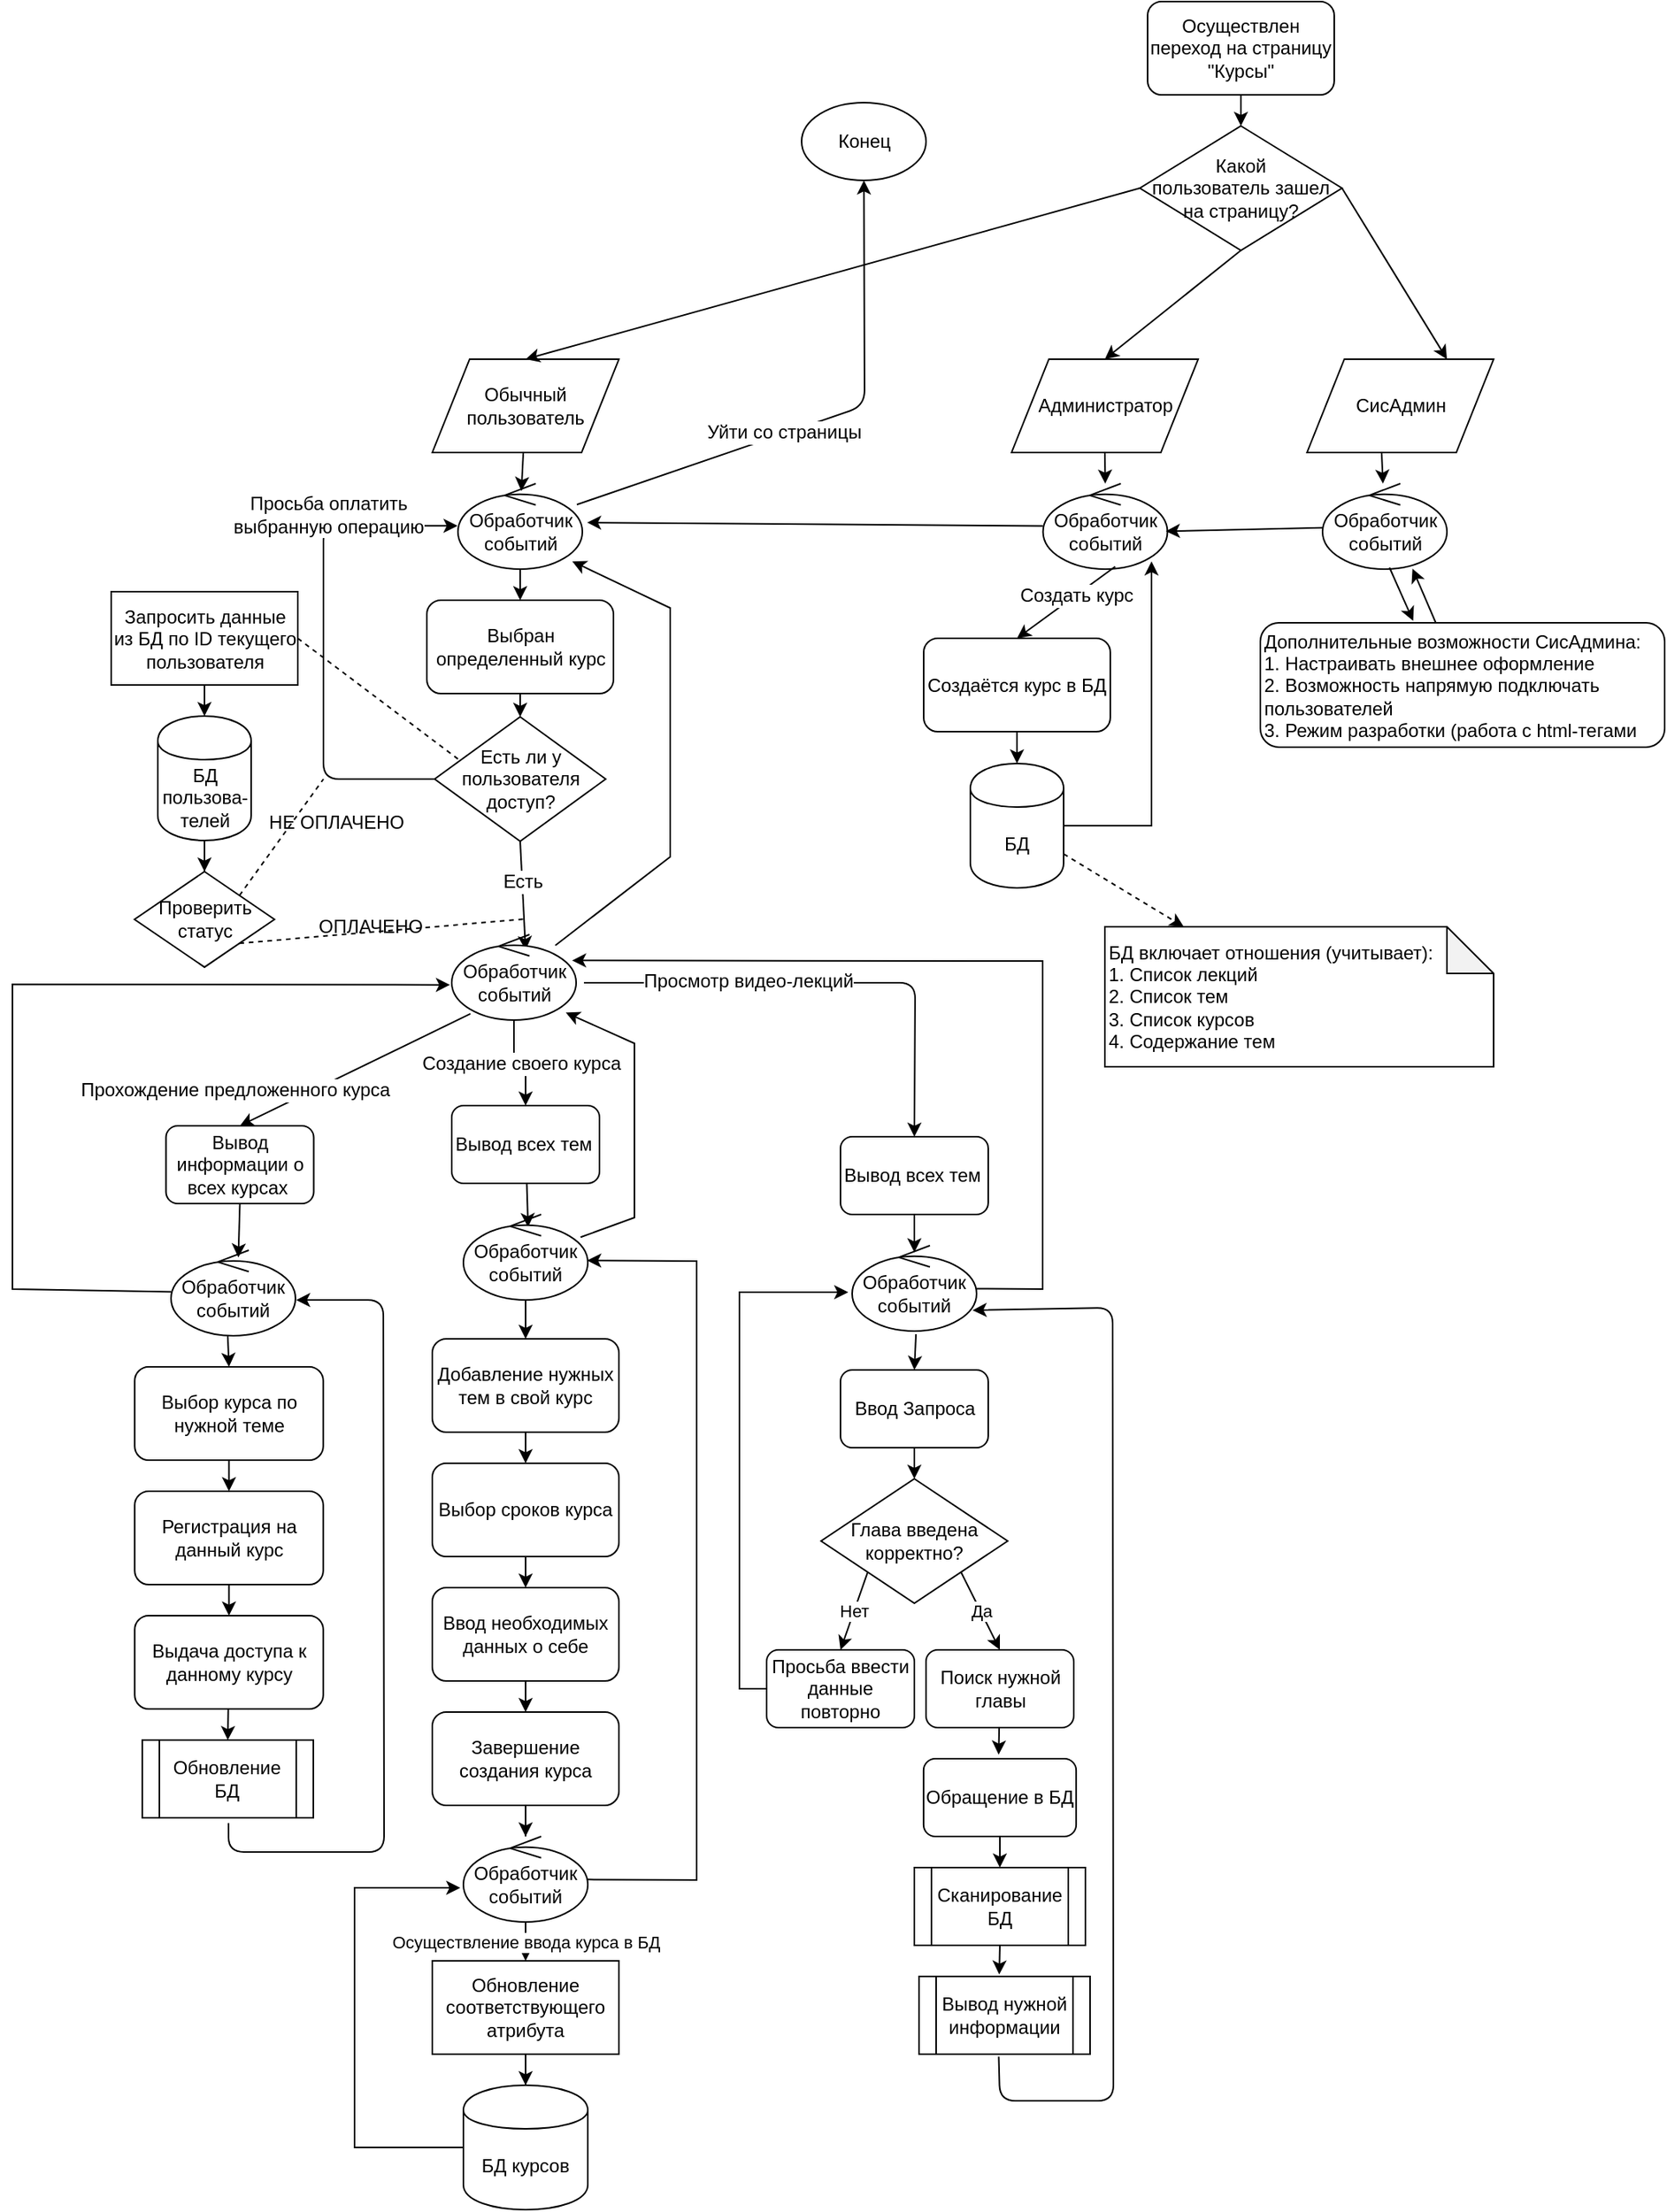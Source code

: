 <mxfile version="12.3.2" type="device" pages="1"><diagram name="Page-1" id="74e2e168-ea6b-b213-b513-2b3c1d86103e"><mxGraphModel dx="1516" dy="734" grid="1" gridSize="10" guides="1" tooltips="1" connect="1" arrows="1" fold="1" page="1" pageScale="1" pageWidth="1100" pageHeight="850" background="#ffffff" math="0" shadow="0"><root><mxCell id="0"/><mxCell id="1" parent="0"/><mxCell id="BBoSdEVmbl_96qche-Tp-1" value="Осуществлен переход на страницу &quot;Курсы&quot;" style="rounded=1;whiteSpace=wrap;html=1;" parent="1" vertex="1"><mxGeometry x="747" y="10" width="120" height="60" as="geometry"/></mxCell><mxCell id="BBoSdEVmbl_96qche-Tp-3" value="" style="endArrow=classic;html=1;exitX=0.5;exitY=1;exitDx=0;exitDy=0;" parent="1" source="BBoSdEVmbl_96qche-Tp-2" edge="1"><mxGeometry width="50" height="50" relative="1" as="geometry"><mxPoint x="737" y="460" as="sourcePoint"/><mxPoint x="807" y="150" as="targetPoint"/></mxGeometry></mxCell><mxCell id="Gq62YrXK3fJp8i46DXqm-8" style="edgeStyle=none;rounded=0;orthogonalLoop=1;jettySize=auto;html=1;entryX=0.51;entryY=0.086;entryDx=0;entryDy=0;entryPerimeter=0;" parent="1" source="BBoSdEVmbl_96qche-Tp-4" target="BBoSdEVmbl_96qche-Tp-11" edge="1"><mxGeometry relative="1" as="geometry"/></mxCell><mxCell id="BBoSdEVmbl_96qche-Tp-4" value="Обычный пользователь" style="shape=parallelogram;perimeter=parallelogramPerimeter;whiteSpace=wrap;html=1;" parent="1" vertex="1"><mxGeometry x="287" y="240" width="120" height="60" as="geometry"/></mxCell><mxCell id="BBoSdEVmbl_96qche-Tp-5" value="Администратор" style="shape=parallelogram;perimeter=parallelogramPerimeter;whiteSpace=wrap;html=1;" parent="1" vertex="1"><mxGeometry x="659.5" y="240" width="120" height="60" as="geometry"/></mxCell><mxCell id="BBoSdEVmbl_96qche-Tp-6" value="СисАдмин" style="shape=parallelogram;perimeter=parallelogramPerimeter;whiteSpace=wrap;html=1;" parent="1" vertex="1"><mxGeometry x="849.5" y="240" width="120" height="60" as="geometry"/></mxCell><mxCell id="BBoSdEVmbl_96qche-Tp-7" value="" style="endArrow=classic;html=1;exitX=0;exitY=0.5;exitDx=0;exitDy=0;entryX=0.5;entryY=0;entryDx=0;entryDy=0;" parent="1" source="BBoSdEVmbl_96qche-Tp-2" target="BBoSdEVmbl_96qche-Tp-4" edge="1"><mxGeometry width="50" height="50" relative="1" as="geometry"><mxPoint x="737" y="460" as="sourcePoint"/><mxPoint x="787" y="410" as="targetPoint"/></mxGeometry></mxCell><mxCell id="BBoSdEVmbl_96qche-Tp-8" value="" style="endArrow=classic;html=1;exitX=0.5;exitY=1;exitDx=0;exitDy=0;entryX=0.5;entryY=0;entryDx=0;entryDy=0;" parent="1" source="BBoSdEVmbl_96qche-Tp-2" target="BBoSdEVmbl_96qche-Tp-5" edge="1"><mxGeometry width="50" height="50" relative="1" as="geometry"><mxPoint x="737" y="460" as="sourcePoint"/><mxPoint x="807" y="299" as="targetPoint"/></mxGeometry></mxCell><mxCell id="BBoSdEVmbl_96qche-Tp-10" value="" style="endArrow=classic;html=1;exitX=1;exitY=0.5;exitDx=0;exitDy=0;entryX=0.75;entryY=0;entryDx=0;entryDy=0;" parent="1" source="BBoSdEVmbl_96qche-Tp-2" target="BBoSdEVmbl_96qche-Tp-6" edge="1"><mxGeometry width="50" height="50" relative="1" as="geometry"><mxPoint x="737" y="460" as="sourcePoint"/><mxPoint x="787" y="410" as="targetPoint"/></mxGeometry></mxCell><mxCell id="Gq62YrXK3fJp8i46DXqm-9" style="edgeStyle=none;rounded=0;orthogonalLoop=1;jettySize=auto;html=1;entryX=0.5;entryY=0;entryDx=0;entryDy=0;" parent="1" source="BBoSdEVmbl_96qche-Tp-11" target="BBoSdEVmbl_96qche-Tp-20" edge="1"><mxGeometry relative="1" as="geometry"/></mxCell><mxCell id="BBoSdEVmbl_96qche-Tp-11" value="Обработчик событий" style="ellipse;shape=umlControl;whiteSpace=wrap;html=1;" parent="1" vertex="1"><mxGeometry x="303.5" y="320" width="80" height="55" as="geometry"/></mxCell><mxCell id="BBoSdEVmbl_96qche-Tp-13" value="Есть ли у пользователя доступ?" style="rhombus;whiteSpace=wrap;html=1;" parent="1" vertex="1"><mxGeometry x="288.5" y="470" width="110" height="80" as="geometry"/></mxCell><mxCell id="BBoSdEVmbl_96qche-Tp-14" value="" style="endArrow=classic;html=1;exitX=0.956;exitY=0.245;exitDx=0;exitDy=0;exitPerimeter=0;" parent="1" source="BBoSdEVmbl_96qche-Tp-11" target="BBoSdEVmbl_96qche-Tp-15" edge="1"><mxGeometry width="50" height="50" relative="1" as="geometry"><mxPoint x="347" y="180" as="sourcePoint"/><mxPoint x="497" y="365" as="targetPoint"/><Array as="points"><mxPoint x="565" y="270"/></Array></mxGeometry></mxCell><mxCell id="BBoSdEVmbl_96qche-Tp-16" value="Уйти со страницы" style="text;html=1;align=center;verticalAlign=middle;resizable=0;points=[];labelBackgroundColor=#ffffff;" parent="BBoSdEVmbl_96qche-Tp-14" vertex="1" connectable="0"><mxGeometry x="-0.222" y="1" relative="1" as="geometry"><mxPoint x="7.58" y="-3.08" as="offset"/></mxGeometry></mxCell><mxCell id="BBoSdEVmbl_96qche-Tp-15" value="Конец" style="ellipse;whiteSpace=wrap;html=1;" parent="1" vertex="1"><mxGeometry x="524.5" y="75" width="80" height="50" as="geometry"/></mxCell><mxCell id="BBoSdEVmbl_96qche-Tp-23" value="" style="rounded=0;orthogonalLoop=1;jettySize=auto;html=1;" parent="1" source="BBoSdEVmbl_96qche-Tp-20" target="BBoSdEVmbl_96qche-Tp-13" edge="1"><mxGeometry relative="1" as="geometry"/></mxCell><mxCell id="BBoSdEVmbl_96qche-Tp-20" value="Выбран определенный курс" style="rounded=1;whiteSpace=wrap;html=1;" parent="1" vertex="1"><mxGeometry x="283.5" y="395" width="120" height="60" as="geometry"/></mxCell><mxCell id="BBoSdEVmbl_96qche-Tp-28" value="" style="endArrow=classic;html=1;exitX=0.5;exitY=1;exitDx=0;exitDy=0;" parent="1" source="BBoSdEVmbl_96qche-Tp-13" edge="1"><mxGeometry width="50" height="50" relative="1" as="geometry"><mxPoint x="707" y="560" as="sourcePoint"/><mxPoint x="347" y="620" as="targetPoint"/></mxGeometry></mxCell><mxCell id="Gq62YrXK3fJp8i46DXqm-10" value="Есть" style="text;html=1;align=center;verticalAlign=middle;resizable=0;points=[];;labelBackgroundColor=#ffffff;" parent="BBoSdEVmbl_96qche-Tp-28" vertex="1" connectable="0"><mxGeometry x="-0.266" relative="1" as="geometry"><mxPoint as="offset"/></mxGeometry></mxCell><mxCell id="BBoSdEVmbl_96qche-Tp-29" value="" style="endArrow=classic;html=1;exitX=0;exitY=0.5;exitDx=0;exitDy=0;entryX=-0.003;entryY=0.494;entryDx=0;entryDy=0;entryPerimeter=0;" parent="1" source="BBoSdEVmbl_96qche-Tp-13" target="BBoSdEVmbl_96qche-Tp-11" edge="1"><mxGeometry width="50" height="50" relative="1" as="geometry"><mxPoint x="707" y="560" as="sourcePoint"/><mxPoint x="637" y="250" as="targetPoint"/><Array as="points"><mxPoint x="217" y="510"/><mxPoint x="217" y="347"/></Array></mxGeometry></mxCell><mxCell id="BBoSdEVmbl_96qche-Tp-31" value="Просьба оплатить &lt;br&gt;выбранную операцию" style="text;html=1;align=center;verticalAlign=middle;resizable=0;points=[];labelBackgroundColor=#ffffff;" parent="BBoSdEVmbl_96qche-Tp-29" vertex="1" connectable="0"><mxGeometry x="0.28" relative="1" as="geometry"><mxPoint x="3" y="-36.5" as="offset"/></mxGeometry></mxCell><mxCell id="BBoSdEVmbl_96qche-Tp-32" value="" style="edgeStyle=none;rounded=0;orthogonalLoop=1;jettySize=auto;html=1;" parent="1" source="BBoSdEVmbl_96qche-Tp-33" target="BBoSdEVmbl_96qche-Tp-35" edge="1"><mxGeometry relative="1" as="geometry"/></mxCell><mxCell id="BBoSdEVmbl_96qche-Tp-33" value="Запросить данные из БД по ID текущего пользователя" style="rounded=0;whiteSpace=wrap;html=1;" parent="1" vertex="1"><mxGeometry x="80.5" y="389.5" width="120" height="60" as="geometry"/></mxCell><mxCell id="BBoSdEVmbl_96qche-Tp-40" value="" style="edgeStyle=orthogonalEdgeStyle;rounded=0;orthogonalLoop=1;jettySize=auto;html=1;" parent="1" source="BBoSdEVmbl_96qche-Tp-35" target="BBoSdEVmbl_96qche-Tp-38" edge="1"><mxGeometry relative="1" as="geometry"/></mxCell><mxCell id="BBoSdEVmbl_96qche-Tp-35" value="БД пользова-телей" style="shape=cylinder;whiteSpace=wrap;html=1;boundedLbl=1;backgroundOutline=1;" parent="1" vertex="1"><mxGeometry x="110.5" y="469.5" width="60" height="80" as="geometry"/></mxCell><mxCell id="BBoSdEVmbl_96qche-Tp-36" value="ОПЛАЧЕНО" style="text;html=1;align=center;verticalAlign=middle;resizable=0;points=[];;labelBackgroundColor=#ffffff;" parent="1" vertex="1" connectable="0"><mxGeometry x="247.004" y="604.999" as="geometry"><mxPoint as="offset"/></mxGeometry></mxCell><mxCell id="BBoSdEVmbl_96qche-Tp-37" value="НЕ ОПЛАЧЕНО" style="text;html=1;align=center;verticalAlign=middle;resizable=0;points=[];;labelBackgroundColor=#ffffff;" parent="1" vertex="1" connectable="0"><mxGeometry x="210.495" y="569.502" as="geometry"><mxPoint x="14" y="-32" as="offset"/></mxGeometry></mxCell><mxCell id="BBoSdEVmbl_96qche-Tp-38" value="Проверить статус" style="rhombus;whiteSpace=wrap;html=1;" parent="1" vertex="1"><mxGeometry x="95.5" y="569.5" width="90" height="61.47" as="geometry"/></mxCell><mxCell id="BBoSdEVmbl_96qche-Tp-41" value="" style="endArrow=none;dashed=1;html=1;exitX=1;exitY=0.5;exitDx=0;exitDy=0;entryX=0.136;entryY=0.338;entryDx=0;entryDy=0;entryPerimeter=0;" parent="1" source="BBoSdEVmbl_96qche-Tp-33" target="BBoSdEVmbl_96qche-Tp-13" edge="1"><mxGeometry width="50" height="50" relative="1" as="geometry"><mxPoint x="107" y="460" as="sourcePoint"/><mxPoint x="287" y="540" as="targetPoint"/></mxGeometry></mxCell><mxCell id="BBoSdEVmbl_96qche-Tp-43" value="" style="endArrow=none;dashed=1;html=1;exitX=1;exitY=0;exitDx=0;exitDy=0;" parent="1" source="BBoSdEVmbl_96qche-Tp-38" edge="1"><mxGeometry width="50" height="50" relative="1" as="geometry"><mxPoint x="107" y="460" as="sourcePoint"/><mxPoint x="217" y="510" as="targetPoint"/></mxGeometry></mxCell><mxCell id="BBoSdEVmbl_96qche-Tp-44" value="" style="endArrow=none;dashed=1;html=1;exitX=1;exitY=1;exitDx=0;exitDy=0;" parent="1" source="BBoSdEVmbl_96qche-Tp-38" edge="1"><mxGeometry width="50" height="50" relative="1" as="geometry"><mxPoint x="117" y="690" as="sourcePoint"/><mxPoint x="347" y="600" as="targetPoint"/></mxGeometry></mxCell><mxCell id="BBoSdEVmbl_96qche-Tp-75" value="&lt;font style=&quot;font-size: 12px&quot;&gt;Создание своего курса&lt;/font&gt;" style="edgeStyle=orthogonalEdgeStyle;rounded=0;orthogonalLoop=1;jettySize=auto;html=1;" parent="1" source="BBoSdEVmbl_96qche-Tp-46" target="BBoSdEVmbl_96qche-Tp-62" edge="1"><mxGeometry relative="1" as="geometry"/></mxCell><mxCell id="Gq62YrXK3fJp8i46DXqm-18" style="edgeStyle=none;rounded=0;orthogonalLoop=1;jettySize=auto;html=1;entryX=0.919;entryY=0.909;entryDx=0;entryDy=0;entryPerimeter=0;" parent="1" source="BBoSdEVmbl_96qche-Tp-46" target="BBoSdEVmbl_96qche-Tp-11" edge="1"><mxGeometry relative="1" as="geometry"><Array as="points"><mxPoint x="440" y="560"/><mxPoint x="440" y="400"/></Array></mxGeometry></mxCell><mxCell id="BBoSdEVmbl_96qche-Tp-46" value="Обработчик событий" style="ellipse;shape=umlControl;whiteSpace=wrap;html=1;" parent="1" vertex="1"><mxGeometry x="299.5" y="610" width="80" height="55" as="geometry"/></mxCell><mxCell id="BBoSdEVmbl_96qche-Tp-48" value="Вывод информации о всех курсах&amp;nbsp;" style="rounded=1;whiteSpace=wrap;html=1;" parent="1" vertex="1"><mxGeometry x="115.75" y="733" width="95" height="50" as="geometry"/></mxCell><mxCell id="BBoSdEVmbl_96qche-Tp-49" value="" style="endArrow=classic;html=1;exitX=0.15;exitY=0.927;exitDx=0;exitDy=0;entryX=0.5;entryY=0;entryDx=0;entryDy=0;exitPerimeter=0;" parent="1" source="BBoSdEVmbl_96qche-Tp-46" target="BBoSdEVmbl_96qche-Tp-48" edge="1"><mxGeometry width="50" height="50" relative="1" as="geometry"><mxPoint x="180.75" y="711.47" as="sourcePoint"/><mxPoint x="-224.25" y="341.47" as="targetPoint"/></mxGeometry></mxCell><mxCell id="BBoSdEVmbl_96qche-Tp-61" value="Прохождение предложенного курса" style="text;html=1;align=center;verticalAlign=middle;resizable=0;points=[];labelBackgroundColor=#ffffff;" parent="BBoSdEVmbl_96qche-Tp-49" vertex="1" connectable="0"><mxGeometry x="0.18" y="1" relative="1" as="geometry"><mxPoint x="-65.36" y="5.43" as="offset"/></mxGeometry></mxCell><mxCell id="BBoSdEVmbl_96qche-Tp-50" value="" style="endArrow=classic;html=1;exitX=0.5;exitY=1;exitDx=0;exitDy=0;entryX=0.541;entryY=0.085;entryDx=0;entryDy=0;entryPerimeter=0;" parent="1" source="BBoSdEVmbl_96qche-Tp-48" target="Gq62YrXK3fJp8i46DXqm-11" edge="1"><mxGeometry width="50" height="50" relative="1" as="geometry"><mxPoint x="99.25" y="413" as="sourcePoint"/><mxPoint x="159.25" y="813" as="targetPoint"/></mxGeometry></mxCell><mxCell id="BBoSdEVmbl_96qche-Tp-53" value="" style="endArrow=classic;html=1;exitX=0.456;exitY=1.002;exitDx=0;exitDy=0;entryX=0.5;entryY=0;entryDx=0;entryDy=0;exitPerimeter=0;" parent="1" source="Gq62YrXK3fJp8i46DXqm-11" target="BBoSdEVmbl_96qche-Tp-55" edge="1"><mxGeometry width="50" height="50" relative="1" as="geometry"><mxPoint x="159.25" y="873" as="sourcePoint"/><mxPoint x="159.255" y="893" as="targetPoint"/></mxGeometry></mxCell><mxCell id="BBoSdEVmbl_96qche-Tp-55" value="Выбор курса по нужной теме" style="rounded=1;whiteSpace=wrap;html=1;" parent="1" vertex="1"><mxGeometry x="95.62" y="888" width="121.25" height="60" as="geometry"/></mxCell><mxCell id="BBoSdEVmbl_96qche-Tp-56" value="" style="endArrow=classic;html=1;exitX=0.5;exitY=1;exitDx=0;exitDy=0;entryX=0.5;entryY=0;entryDx=0;entryDy=0;" parent="1" source="BBoSdEVmbl_96qche-Tp-55" target="BBoSdEVmbl_96qche-Tp-57" edge="1"><mxGeometry width="50" height="50" relative="1" as="geometry"><mxPoint x="156.255" y="868" as="sourcePoint"/><mxPoint x="492.5" y="578" as="targetPoint"/></mxGeometry></mxCell><mxCell id="BBoSdEVmbl_96qche-Tp-57" value="Регистрация на данный курс" style="rounded=1;whiteSpace=wrap;html=1;" parent="1" vertex="1"><mxGeometry x="95.62" y="968" width="121.25" height="60" as="geometry"/></mxCell><mxCell id="BBoSdEVmbl_96qche-Tp-58" value="" style="endArrow=classic;html=1;exitX=0.5;exitY=1;exitDx=0;exitDy=0;entryX=0.5;entryY=0;entryDx=0;entryDy=0;" parent="1" source="BBoSdEVmbl_96qche-Tp-57" target="BBoSdEVmbl_96qche-Tp-59" edge="1"><mxGeometry width="50" height="50" relative="1" as="geometry"><mxPoint x="156.245" y="948" as="sourcePoint"/><mxPoint x="492.5" y="578" as="targetPoint"/></mxGeometry></mxCell><mxCell id="Gq62YrXK3fJp8i46DXqm-33" value="" style="edgeStyle=none;rounded=0;orthogonalLoop=1;jettySize=auto;html=1;entryX=0.5;entryY=0;entryDx=0;entryDy=0;" parent="1" source="BBoSdEVmbl_96qche-Tp-59" target="Gq62YrXK3fJp8i46DXqm-34" edge="1"><mxGeometry relative="1" as="geometry"><mxPoint x="156.255" y="1188" as="targetPoint"/></mxGeometry></mxCell><mxCell id="BBoSdEVmbl_96qche-Tp-59" value="Выдача доступа к данному курсу" style="rounded=1;whiteSpace=wrap;html=1;" parent="1" vertex="1"><mxGeometry x="95.63" y="1048" width="121.25" height="60" as="geometry"/></mxCell><mxCell id="Gq62YrXK3fJp8i46DXqm-15" style="edgeStyle=none;rounded=0;orthogonalLoop=1;jettySize=auto;html=1;entryX=0.52;entryY=0.148;entryDx=0;entryDy=0;entryPerimeter=0;" parent="1" source="BBoSdEVmbl_96qche-Tp-62" target="Gq62YrXK3fJp8i46DXqm-12" edge="1"><mxGeometry relative="1" as="geometry"/></mxCell><mxCell id="BBoSdEVmbl_96qche-Tp-62" value="Вывод всех тем&amp;nbsp;" style="rounded=1;whiteSpace=wrap;html=1;" parent="1" vertex="1"><mxGeometry x="299.5" y="720" width="95" height="50" as="geometry"/></mxCell><mxCell id="BBoSdEVmbl_96qche-Tp-65" value="Добавление нужных тем в свой курс" style="rounded=1;whiteSpace=wrap;html=1;" parent="1" vertex="1"><mxGeometry x="287" y="870" width="120" height="60" as="geometry"/></mxCell><mxCell id="BBoSdEVmbl_96qche-Tp-67" value="" style="endArrow=classic;html=1;exitX=0.5;exitY=1;exitDx=0;exitDy=0;" parent="1" source="BBoSdEVmbl_96qche-Tp-65" target="BBoSdEVmbl_96qche-Tp-68" edge="1"><mxGeometry width="50" height="50" relative="1" as="geometry"><mxPoint x="347" y="850" as="sourcePoint"/><mxPoint x="523.25" y="640" as="targetPoint"/></mxGeometry></mxCell><mxCell id="BBoSdEVmbl_96qche-Tp-68" value="Выбор сроков курса" style="rounded=1;whiteSpace=wrap;html=1;" parent="1" vertex="1"><mxGeometry x="287" y="950" width="120" height="60" as="geometry"/></mxCell><mxCell id="BBoSdEVmbl_96qche-Tp-69" value="" style="endArrow=classic;html=1;exitX=0.5;exitY=1;exitDx=0;exitDy=0;" parent="1" source="BBoSdEVmbl_96qche-Tp-68" target="BBoSdEVmbl_96qche-Tp-70" edge="1"><mxGeometry width="50" height="50" relative="1" as="geometry"><mxPoint x="347" y="930" as="sourcePoint"/><mxPoint x="523.25" y="640" as="targetPoint"/></mxGeometry></mxCell><mxCell id="BBoSdEVmbl_96qche-Tp-70" value="Ввод необходимых данных о себе" style="rounded=1;whiteSpace=wrap;html=1;" parent="1" vertex="1"><mxGeometry x="287" y="1030" width="120" height="60" as="geometry"/></mxCell><mxCell id="BBoSdEVmbl_96qche-Tp-71" value="" style="endArrow=classic;html=1;exitX=0.5;exitY=1;exitDx=0;exitDy=0;" parent="1" source="BBoSdEVmbl_96qche-Tp-70" target="BBoSdEVmbl_96qche-Tp-72" edge="1"><mxGeometry width="50" height="50" relative="1" as="geometry"><mxPoint x="347" y="1010" as="sourcePoint"/><mxPoint x="523.25" y="640" as="targetPoint"/></mxGeometry></mxCell><mxCell id="BBoSdEVmbl_96qche-Tp-100" value="" style="edgeStyle=orthogonalEdgeStyle;rounded=0;orthogonalLoop=1;jettySize=auto;html=1;" parent="1" source="BBoSdEVmbl_96qche-Tp-72" target="BBoSdEVmbl_96qche-Tp-99" edge="1"><mxGeometry relative="1" as="geometry"/></mxCell><mxCell id="BBoSdEVmbl_96qche-Tp-72" value="Завершение создания курса" style="rounded=1;whiteSpace=wrap;html=1;" parent="1" vertex="1"><mxGeometry x="287" y="1110" width="120" height="60" as="geometry"/></mxCell><mxCell id="BBoSdEVmbl_96qche-Tp-78" value="Вывод всех тем&amp;nbsp;" style="rounded=1;whiteSpace=wrap;html=1;" parent="1" vertex="1"><mxGeometry x="549.5" y="740" width="95" height="50" as="geometry"/></mxCell><mxCell id="BBoSdEVmbl_96qche-Tp-79" value="" style="endArrow=classic;html=1;exitX=0.5;exitY=1;exitDx=0;exitDy=0;entryX=0.5;entryY=0.079;entryDx=0;entryDy=0;entryPerimeter=0;" parent="1" source="BBoSdEVmbl_96qche-Tp-78" target="Gq62YrXK3fJp8i46DXqm-4" edge="1"><mxGeometry width="50" height="50" relative="1" as="geometry"><mxPoint x="677" y="560" as="sourcePoint"/><mxPoint x="597" y="810" as="targetPoint"/></mxGeometry></mxCell><mxCell id="Gq62YrXK3fJp8i46DXqm-28" style="edgeStyle=none;rounded=0;orthogonalLoop=1;jettySize=auto;html=1;entryX=0.492;entryY=-0.053;entryDx=0;entryDy=0;entryPerimeter=0;" parent="1" source="BBoSdEVmbl_96qche-Tp-80" target="BBoSdEVmbl_96qche-Tp-83" edge="1"><mxGeometry relative="1" as="geometry"/></mxCell><mxCell id="BBoSdEVmbl_96qche-Tp-80" value="Поиск нужной главы" style="rounded=1;whiteSpace=wrap;html=1;" parent="1" vertex="1"><mxGeometry x="604.5" y="1070" width="95" height="50" as="geometry"/></mxCell><mxCell id="BBoSdEVmbl_96qche-Tp-83" value="Обращение в БД" style="rounded=1;whiteSpace=wrap;html=1;" parent="1" vertex="1"><mxGeometry x="602.93" y="1140" width="98.12" height="50" as="geometry"/></mxCell><mxCell id="BBoSdEVmbl_96qche-Tp-84" value="Сканирование БД" style="shape=process;whiteSpace=wrap;html=1;backgroundOutline=1;" parent="1" vertex="1"><mxGeometry x="596.99" y="1210" width="110" height="50" as="geometry"/></mxCell><mxCell id="BBoSdEVmbl_96qche-Tp-85" value="" style="endArrow=classic;html=1;exitX=0.5;exitY=1;exitDx=0;exitDy=0;entryX=0.5;entryY=0;entryDx=0;entryDy=0;" parent="1" source="BBoSdEVmbl_96qche-Tp-83" target="BBoSdEVmbl_96qche-Tp-84" edge="1"><mxGeometry width="50" height="50" relative="1" as="geometry"><mxPoint x="394.5" y="700" as="sourcePoint"/><mxPoint x="444.5" y="650" as="targetPoint"/></mxGeometry></mxCell><mxCell id="BBoSdEVmbl_96qche-Tp-86" value="Глава введена корректно?" style="rhombus;whiteSpace=wrap;html=1;" parent="1" vertex="1"><mxGeometry x="537" y="960" width="120" height="80" as="geometry"/></mxCell><mxCell id="BBoSdEVmbl_96qche-Tp-87" value="Ввод Запроса" style="rounded=1;whiteSpace=wrap;html=1;" parent="1" vertex="1"><mxGeometry x="549.5" y="890" width="95" height="50" as="geometry"/></mxCell><mxCell id="BBoSdEVmbl_96qche-Tp-88" value="" style="endArrow=classic;html=1;exitX=0.513;exitY=1.036;exitDx=0;exitDy=0;entryX=0.5;entryY=0;entryDx=0;entryDy=0;exitPerimeter=0;" parent="1" source="Gq62YrXK3fJp8i46DXqm-4" target="BBoSdEVmbl_96qche-Tp-87" edge="1"><mxGeometry width="50" height="50" relative="1" as="geometry"><mxPoint x="597" y="870" as="sourcePoint"/><mxPoint x="442" y="700" as="targetPoint"/></mxGeometry></mxCell><mxCell id="BBoSdEVmbl_96qche-Tp-89" value="" style="endArrow=classic;html=1;exitX=0.5;exitY=1;exitDx=0;exitDy=0;entryX=0.5;entryY=0;entryDx=0;entryDy=0;" parent="1" source="BBoSdEVmbl_96qche-Tp-87" target="BBoSdEVmbl_96qche-Tp-86" edge="1"><mxGeometry width="50" height="50" relative="1" as="geometry"><mxPoint x="392" y="750" as="sourcePoint"/><mxPoint x="442" y="700" as="targetPoint"/></mxGeometry></mxCell><mxCell id="BBoSdEVmbl_96qche-Tp-90" value="Да" style="endArrow=classic;html=1;exitX=1;exitY=1;exitDx=0;exitDy=0;entryX=0.5;entryY=0;entryDx=0;entryDy=0;" parent="1" source="BBoSdEVmbl_96qche-Tp-86" target="BBoSdEVmbl_96qche-Tp-80" edge="1"><mxGeometry width="50" height="50" relative="1" as="geometry"><mxPoint x="532" y="750" as="sourcePoint"/><mxPoint x="719.5" y="1050" as="targetPoint"/></mxGeometry></mxCell><mxCell id="Gq62YrXK3fJp8i46DXqm-25" style="edgeStyle=none;rounded=0;orthogonalLoop=1;jettySize=auto;html=1;" parent="1" source="BBoSdEVmbl_96qche-Tp-91" edge="1"><mxGeometry relative="1" as="geometry"><mxPoint x="554.5" y="840" as="targetPoint"/><Array as="points"><mxPoint x="484.5" y="1095"/><mxPoint x="484.5" y="840"/></Array></mxGeometry></mxCell><mxCell id="BBoSdEVmbl_96qche-Tp-91" value="Просьба ввести данные повторно" style="rounded=1;whiteSpace=wrap;html=1;" parent="1" vertex="1"><mxGeometry x="502" y="1070" width="95" height="50" as="geometry"/></mxCell><mxCell id="BBoSdEVmbl_96qche-Tp-92" value="Нет" style="endArrow=classic;html=1;exitX=0;exitY=1;exitDx=0;exitDy=0;entryX=0.5;entryY=0;entryDx=0;entryDy=0;" parent="1" source="BBoSdEVmbl_96qche-Tp-86" target="BBoSdEVmbl_96qche-Tp-91" edge="1"><mxGeometry width="50" height="50" relative="1" as="geometry"><mxPoint x="532" y="750" as="sourcePoint"/><mxPoint x="372" y="900" as="targetPoint"/></mxGeometry></mxCell><mxCell id="BBoSdEVmbl_96qche-Tp-95" value="" style="endArrow=classic;html=1;exitX=0.5;exitY=1;exitDx=0;exitDy=0;entryX=0.469;entryY=-0.024;entryDx=0;entryDy=0;entryPerimeter=0;" parent="1" source="BBoSdEVmbl_96qche-Tp-84" target="Gq62YrXK3fJp8i46DXqm-35" edge="1"><mxGeometry width="50" height="50" relative="1" as="geometry"><mxPoint x="464.5" y="970" as="sourcePoint"/><mxPoint x="651.99" y="1280" as="targetPoint"/></mxGeometry></mxCell><mxCell id="BBoSdEVmbl_96qche-Tp-96" value="" style="endArrow=classic;html=1;exitX=1.063;exitY=0.564;exitDx=0;exitDy=0;exitPerimeter=0;entryX=0.5;entryY=0;entryDx=0;entryDy=0;" parent="1" source="BBoSdEVmbl_96qche-Tp-46" target="BBoSdEVmbl_96qche-Tp-78" edge="1"><mxGeometry width="50" height="50" relative="1" as="geometry"><mxPoint x="327" y="950" as="sourcePoint"/><mxPoint x="377" y="900" as="targetPoint"/><Array as="points"><mxPoint x="597.5" y="641"/></Array></mxGeometry></mxCell><mxCell id="BBoSdEVmbl_96qche-Tp-109" value="Просмотр видео-лекций" style="text;html=1;align=center;verticalAlign=middle;resizable=0;points=[];labelBackgroundColor=#ffffff;" parent="BBoSdEVmbl_96qche-Tp-96" vertex="1" connectable="0"><mxGeometry x="-0.177" relative="1" as="geometry"><mxPoint x="-23.51" y="-0.8" as="offset"/></mxGeometry></mxCell><mxCell id="BBoSdEVmbl_96qche-Tp-103" value="Осуществление ввода курса в БД" style="edgeStyle=orthogonalEdgeStyle;rounded=0;orthogonalLoop=1;jettySize=auto;html=1;" parent="1" source="BBoSdEVmbl_96qche-Tp-99" target="BBoSdEVmbl_96qche-Tp-102" edge="1"><mxGeometry relative="1" as="geometry"/></mxCell><mxCell id="Gq62YrXK3fJp8i46DXqm-2" style="edgeStyle=none;rounded=0;orthogonalLoop=1;jettySize=auto;html=1;entryX=0.995;entryY=0.538;entryDx=0;entryDy=0;entryPerimeter=0;" parent="1" source="BBoSdEVmbl_96qche-Tp-99" target="Gq62YrXK3fJp8i46DXqm-12" edge="1"><mxGeometry relative="1" as="geometry"><mxPoint x="387" y="820" as="targetPoint"/><Array as="points"><mxPoint x="457" y="1218"/><mxPoint x="457" y="820"/></Array></mxGeometry></mxCell><mxCell id="BBoSdEVmbl_96qche-Tp-99" value="Обработчик событий" style="ellipse;shape=umlControl;whiteSpace=wrap;html=1;" parent="1" vertex="1"><mxGeometry x="307" y="1190" width="80" height="55" as="geometry"/></mxCell><mxCell id="Gq62YrXK3fJp8i46DXqm-3" style="edgeStyle=none;rounded=0;orthogonalLoop=1;jettySize=auto;html=1;entryX=-0.025;entryY=0.6;entryDx=0;entryDy=0;entryPerimeter=0;" parent="1" source="BBoSdEVmbl_96qche-Tp-101" target="BBoSdEVmbl_96qche-Tp-99" edge="1"><mxGeometry relative="1" as="geometry"><Array as="points"><mxPoint x="237" y="1390"/><mxPoint x="237" y="1223"/></Array></mxGeometry></mxCell><mxCell id="BBoSdEVmbl_96qche-Tp-101" value="БД курсов" style="shape=cylinder;whiteSpace=wrap;html=1;boundedLbl=1;backgroundOutline=1;" parent="1" vertex="1"><mxGeometry x="307" y="1350" width="80" height="80" as="geometry"/></mxCell><mxCell id="BBoSdEVmbl_96qche-Tp-104" value="" style="edgeStyle=orthogonalEdgeStyle;rounded=0;orthogonalLoop=1;jettySize=auto;html=1;" parent="1" source="BBoSdEVmbl_96qche-Tp-102" target="BBoSdEVmbl_96qche-Tp-101" edge="1"><mxGeometry relative="1" as="geometry"/></mxCell><mxCell id="BBoSdEVmbl_96qche-Tp-102" value="Обновление соответствующего атрибута" style="rounded=0;whiteSpace=wrap;html=1;" parent="1" vertex="1"><mxGeometry x="287" y="1270" width="120" height="60" as="geometry"/></mxCell><mxCell id="BBoSdEVmbl_96qche-Tp-108" value="" style="endArrow=classic;html=1;entryX=1.005;entryY=0.582;entryDx=0;entryDy=0;entryPerimeter=0;exitX=0.504;exitY=1.067;exitDx=0;exitDy=0;exitPerimeter=0;" parent="1" source="Gq62YrXK3fJp8i46DXqm-34" target="Gq62YrXK3fJp8i46DXqm-11" edge="1"><mxGeometry width="50" height="50" relative="1" as="geometry"><mxPoint x="230" y="1180" as="sourcePoint"/><mxPoint x="455.5" y="1063" as="targetPoint"/><Array as="points"><mxPoint x="156" y="1200"/><mxPoint x="256" y="1200"/><mxPoint x="255.5" y="845"/></Array></mxGeometry></mxCell><mxCell id="BBoSdEVmbl_96qche-Tp-110" value="" style="endArrow=classic;html=1;entryX=0.968;entryY=0.756;entryDx=0;entryDy=0;entryPerimeter=0;exitX=0.466;exitY=1.032;exitDx=0;exitDy=0;exitPerimeter=0;" parent="1" source="Gq62YrXK3fJp8i46DXqm-35" target="Gq62YrXK3fJp8i46DXqm-4" edge="1"><mxGeometry width="50" height="50" relative="1" as="geometry"><mxPoint x="620" y="1360" as="sourcePoint"/><mxPoint x="782" y="660" as="targetPoint"/><Array as="points"><mxPoint x="652" y="1360"/><mxPoint x="725" y="1360"/><mxPoint x="724.5" y="850"/></Array></mxGeometry></mxCell><mxCell id="vciqI2_Q_3yY0Qs5QLDA-1" value="Обработчик событий" style="ellipse;shape=umlControl;whiteSpace=wrap;html=1;" parent="1" vertex="1"><mxGeometry x="859.5" y="320" width="80" height="55" as="geometry"/></mxCell><mxCell id="Gq62YrXK3fJp8i46DXqm-1" style="rounded=0;orthogonalLoop=1;jettySize=auto;html=1;entryX=1.038;entryY=0.455;entryDx=0;entryDy=0;entryPerimeter=0;" parent="1" source="vciqI2_Q_3yY0Qs5QLDA-2" target="BBoSdEVmbl_96qche-Tp-11" edge="1"><mxGeometry relative="1" as="geometry"/></mxCell><mxCell id="vciqI2_Q_3yY0Qs5QLDA-2" value="Обработчик событий" style="ellipse;shape=umlControl;whiteSpace=wrap;html=1;" parent="1" vertex="1"><mxGeometry x="679.75" y="320" width="80" height="55" as="geometry"/></mxCell><mxCell id="vciqI2_Q_3yY0Qs5QLDA-3" value="" style="endArrow=classic;html=1;exitX=0.5;exitY=1;exitDx=0;exitDy=0;" parent="1" source="BBoSdEVmbl_96qche-Tp-5" target="vciqI2_Q_3yY0Qs5QLDA-2" edge="1"><mxGeometry width="50" height="50" relative="1" as="geometry"><mxPoint x="957" y="510" as="sourcePoint"/><mxPoint x="1007" y="460" as="targetPoint"/></mxGeometry></mxCell><mxCell id="vciqI2_Q_3yY0Qs5QLDA-4" value="" style="endArrow=classic;html=1;exitX=0.4;exitY=1;exitDx=0;exitDy=0;exitPerimeter=0;" parent="1" source="BBoSdEVmbl_96qche-Tp-6" target="vciqI2_Q_3yY0Qs5QLDA-1" edge="1"><mxGeometry width="50" height="50" relative="1" as="geometry"><mxPoint x="747" y="510" as="sourcePoint"/><mxPoint x="797" y="460" as="targetPoint"/></mxGeometry></mxCell><mxCell id="Dy4UA4zI2AT5H5NTwgfh-2" style="rounded=0;orthogonalLoop=1;jettySize=auto;html=1;entryX=0.723;entryY=0.994;entryDx=0;entryDy=0;entryPerimeter=0;" edge="1" parent="1" source="vciqI2_Q_3yY0Qs5QLDA-5" target="vciqI2_Q_3yY0Qs5QLDA-1"><mxGeometry relative="1" as="geometry"/></mxCell><mxCell id="vciqI2_Q_3yY0Qs5QLDA-5" value="&lt;span&gt;Дополнительные возможности СисАдмина:&lt;/span&gt;&lt;br&gt;&lt;span&gt;1. Настраивать внешнее оформление&lt;/span&gt;&lt;br&gt;&lt;span&gt;2. Возможность напрямую подключать пользователей&lt;/span&gt;&lt;br&gt;&lt;span&gt;3. Режим разработки (работа с html-тегами&lt;/span&gt;" style="rounded=1;whiteSpace=wrap;html=1;align=left;" parent="1" vertex="1"><mxGeometry x="819.5" y="409.5" width="260" height="80" as="geometry"/></mxCell><mxCell id="vciqI2_Q_3yY0Qs5QLDA-6" value="" style="endArrow=classic;html=1;entryX=0.987;entryY=0.557;entryDx=0;entryDy=0;entryPerimeter=0;" parent="1" source="vciqI2_Q_3yY0Qs5QLDA-1" target="vciqI2_Q_3yY0Qs5QLDA-2" edge="1"><mxGeometry width="50" height="50" relative="1" as="geometry"><mxPoint x="957" y="510" as="sourcePoint"/><mxPoint x="847" y="378" as="targetPoint"/></mxGeometry></mxCell><mxCell id="vciqI2_Q_3yY0Qs5QLDA-8" value="Создаётся курс в БД" style="rounded=1;whiteSpace=wrap;html=1;" parent="1" vertex="1"><mxGeometry x="603" y="419.5" width="120" height="60" as="geometry"/></mxCell><mxCell id="vciqI2_Q_3yY0Qs5QLDA-9" value="" style="endArrow=classic;html=1;exitX=0.58;exitY=0.971;exitDx=0;exitDy=0;exitPerimeter=0;entryX=0.5;entryY=0;entryDx=0;entryDy=0;" parent="1" source="vciqI2_Q_3yY0Qs5QLDA-2" target="vciqI2_Q_3yY0Qs5QLDA-8" edge="1"><mxGeometry width="50" height="50" relative="1" as="geometry"><mxPoint x="957" y="510" as="sourcePoint"/><mxPoint x="1007" y="460" as="targetPoint"/></mxGeometry></mxCell><mxCell id="vciqI2_Q_3yY0Qs5QLDA-10" value="Создать курс" style="text;html=1;align=center;verticalAlign=middle;resizable=0;points=[];labelBackgroundColor=#ffffff;" parent="vciqI2_Q_3yY0Qs5QLDA-9" vertex="1" connectable="0"><mxGeometry x="-0.208" y="-1" relative="1" as="geometry"><mxPoint y="1" as="offset"/></mxGeometry></mxCell><mxCell id="vciqI2_Q_3yY0Qs5QLDA-11" value="" style="endArrow=classic;html=1;exitX=0.538;exitY=0.982;exitDx=0;exitDy=0;exitPerimeter=0;entryX=0.378;entryY=-0.015;entryDx=0;entryDy=0;entryPerimeter=0;" parent="1" source="vciqI2_Q_3yY0Qs5QLDA-1" target="vciqI2_Q_3yY0Qs5QLDA-5" edge="1"><mxGeometry width="50" height="50" relative="1" as="geometry"><mxPoint x="747" y="510" as="sourcePoint"/><mxPoint x="797" y="460" as="targetPoint"/></mxGeometry></mxCell><mxCell id="Gq62YrXK3fJp8i46DXqm-30" style="edgeStyle=none;rounded=0;orthogonalLoop=1;jettySize=auto;html=1;entryX=0.872;entryY=0.909;entryDx=0;entryDy=0;entryPerimeter=0;" parent="1" source="vciqI2_Q_3yY0Qs5QLDA-12" target="vciqI2_Q_3yY0Qs5QLDA-2" edge="1"><mxGeometry relative="1" as="geometry"><Array as="points"><mxPoint x="749.5" y="540"/></Array></mxGeometry></mxCell><mxCell id="vciqI2_Q_3yY0Qs5QLDA-12" value="БД" style="shape=cylinder;whiteSpace=wrap;html=1;boundedLbl=1;backgroundOutline=1;" parent="1" vertex="1"><mxGeometry x="633" y="500" width="60" height="80" as="geometry"/></mxCell><mxCell id="vciqI2_Q_3yY0Qs5QLDA-13" value="&lt;span&gt;БД включает отношения (учитывает):&lt;/span&gt;&lt;br&gt;&lt;span&gt;1. Список лекций&lt;/span&gt;&lt;br&gt;&lt;span&gt;2. Список тем&lt;/span&gt;&lt;br&gt;&lt;span&gt;3. Список курсов&amp;nbsp;&lt;br&gt;4. Содержание тем&lt;br&gt;&lt;/span&gt;" style="shape=note;whiteSpace=wrap;html=1;backgroundOutline=1;darkOpacity=0.05;direction=east;align=left;" parent="1" vertex="1"><mxGeometry x="719.5" y="605" width="250" height="90" as="geometry"/></mxCell><mxCell id="vciqI2_Q_3yY0Qs5QLDA-14" value="" style="endArrow=classic;html=1;entryX=0.5;entryY=0;entryDx=0;entryDy=0;" parent="1" source="vciqI2_Q_3yY0Qs5QLDA-8" target="vciqI2_Q_3yY0Qs5QLDA-12" edge="1"><mxGeometry width="50" height="50" relative="1" as="geometry"><mxPoint x="957" y="760" as="sourcePoint"/><mxPoint x="1007" y="710" as="targetPoint"/></mxGeometry></mxCell><mxCell id="vciqI2_Q_3yY0Qs5QLDA-15" value="" style="endArrow=classic;html=1;dashed=1;" parent="1" source="vciqI2_Q_3yY0Qs5QLDA-12" target="vciqI2_Q_3yY0Qs5QLDA-13" edge="1"><mxGeometry width="50" height="50" relative="1" as="geometry"><mxPoint x="957" y="760" as="sourcePoint"/><mxPoint x="1007" y="710" as="targetPoint"/></mxGeometry></mxCell><mxCell id="Gq62YrXK3fJp8i46DXqm-29" style="edgeStyle=none;rounded=0;orthogonalLoop=1;jettySize=auto;html=1;entryX=0.967;entryY=0.303;entryDx=0;entryDy=0;entryPerimeter=0;" parent="1" source="Gq62YrXK3fJp8i46DXqm-4" target="BBoSdEVmbl_96qche-Tp-46" edge="1"><mxGeometry relative="1" as="geometry"><Array as="points"><mxPoint x="679.5" y="838"/><mxPoint x="679.5" y="627"/></Array></mxGeometry></mxCell><mxCell id="Gq62YrXK3fJp8i46DXqm-4" value="Обработчик событий" style="ellipse;shape=umlControl;whiteSpace=wrap;html=1;" parent="1" vertex="1"><mxGeometry x="557" y="810" width="80" height="55" as="geometry"/></mxCell><mxCell id="Gq62YrXK3fJp8i46DXqm-22" style="edgeStyle=none;rounded=0;orthogonalLoop=1;jettySize=auto;html=1;entryX=-0.014;entryY=0.588;entryDx=0;entryDy=0;entryPerimeter=0;" parent="1" source="Gq62YrXK3fJp8i46DXqm-11" target="BBoSdEVmbl_96qche-Tp-46" edge="1"><mxGeometry relative="1" as="geometry"><Array as="points"><mxPoint x="17" y="838"/><mxPoint x="17" y="642"/></Array></mxGeometry></mxCell><mxCell id="Gq62YrXK3fJp8i46DXqm-11" value="Обработчик событий" style="ellipse;shape=umlControl;whiteSpace=wrap;html=1;" parent="1" vertex="1"><mxGeometry x="119" y="813" width="80" height="55" as="geometry"/></mxCell><mxCell id="Gq62YrXK3fJp8i46DXqm-16" style="edgeStyle=none;rounded=0;orthogonalLoop=1;jettySize=auto;html=1;entryX=0.5;entryY=0;entryDx=0;entryDy=0;" parent="1" source="Gq62YrXK3fJp8i46DXqm-12" target="BBoSdEVmbl_96qche-Tp-65" edge="1"><mxGeometry relative="1" as="geometry"/></mxCell><mxCell id="Gq62YrXK3fJp8i46DXqm-20" style="edgeStyle=none;rounded=0;orthogonalLoop=1;jettySize=auto;html=1;entryX=0.917;entryY=0.912;entryDx=0;entryDy=0;entryPerimeter=0;" parent="1" source="Gq62YrXK3fJp8i46DXqm-12" target="BBoSdEVmbl_96qche-Tp-46" edge="1"><mxGeometry relative="1" as="geometry"><Array as="points"><mxPoint x="417" y="792"/><mxPoint x="417" y="680"/></Array></mxGeometry></mxCell><mxCell id="Gq62YrXK3fJp8i46DXqm-12" value="Обработчик событий" style="ellipse;shape=umlControl;whiteSpace=wrap;html=1;" parent="1" vertex="1"><mxGeometry x="307" y="790" width="80" height="55" as="geometry"/></mxCell><mxCell id="BBoSdEVmbl_96qche-Tp-2" value="Какой &lt;br&gt;пользователь зашел на страницу?" style="rhombus;whiteSpace=wrap;html=1;" parent="1" vertex="1"><mxGeometry x="742" y="90" width="130" height="80" as="geometry"/></mxCell><mxCell id="Gq62YrXK3fJp8i46DXqm-31" value="" style="endArrow=classic;html=1;exitX=0.5;exitY=1;exitDx=0;exitDy=0;" parent="1" source="BBoSdEVmbl_96qche-Tp-1" target="BBoSdEVmbl_96qche-Tp-2" edge="1"><mxGeometry width="50" height="50" relative="1" as="geometry"><mxPoint x="807" y="70" as="sourcePoint"/><mxPoint x="807" y="150" as="targetPoint"/></mxGeometry></mxCell><mxCell id="Gq62YrXK3fJp8i46DXqm-34" value="Обновление БД" style="shape=process;whiteSpace=wrap;html=1;backgroundOutline=1;" parent="1" vertex="1"><mxGeometry x="100.49" y="1128" width="110" height="50" as="geometry"/></mxCell><mxCell id="Gq62YrXK3fJp8i46DXqm-35" value="Вывод нужной информации" style="shape=process;whiteSpace=wrap;html=1;backgroundOutline=1;" parent="1" vertex="1"><mxGeometry x="599.99" y="1280" width="110" height="50" as="geometry"/></mxCell></root></mxGraphModel></diagram></mxfile>